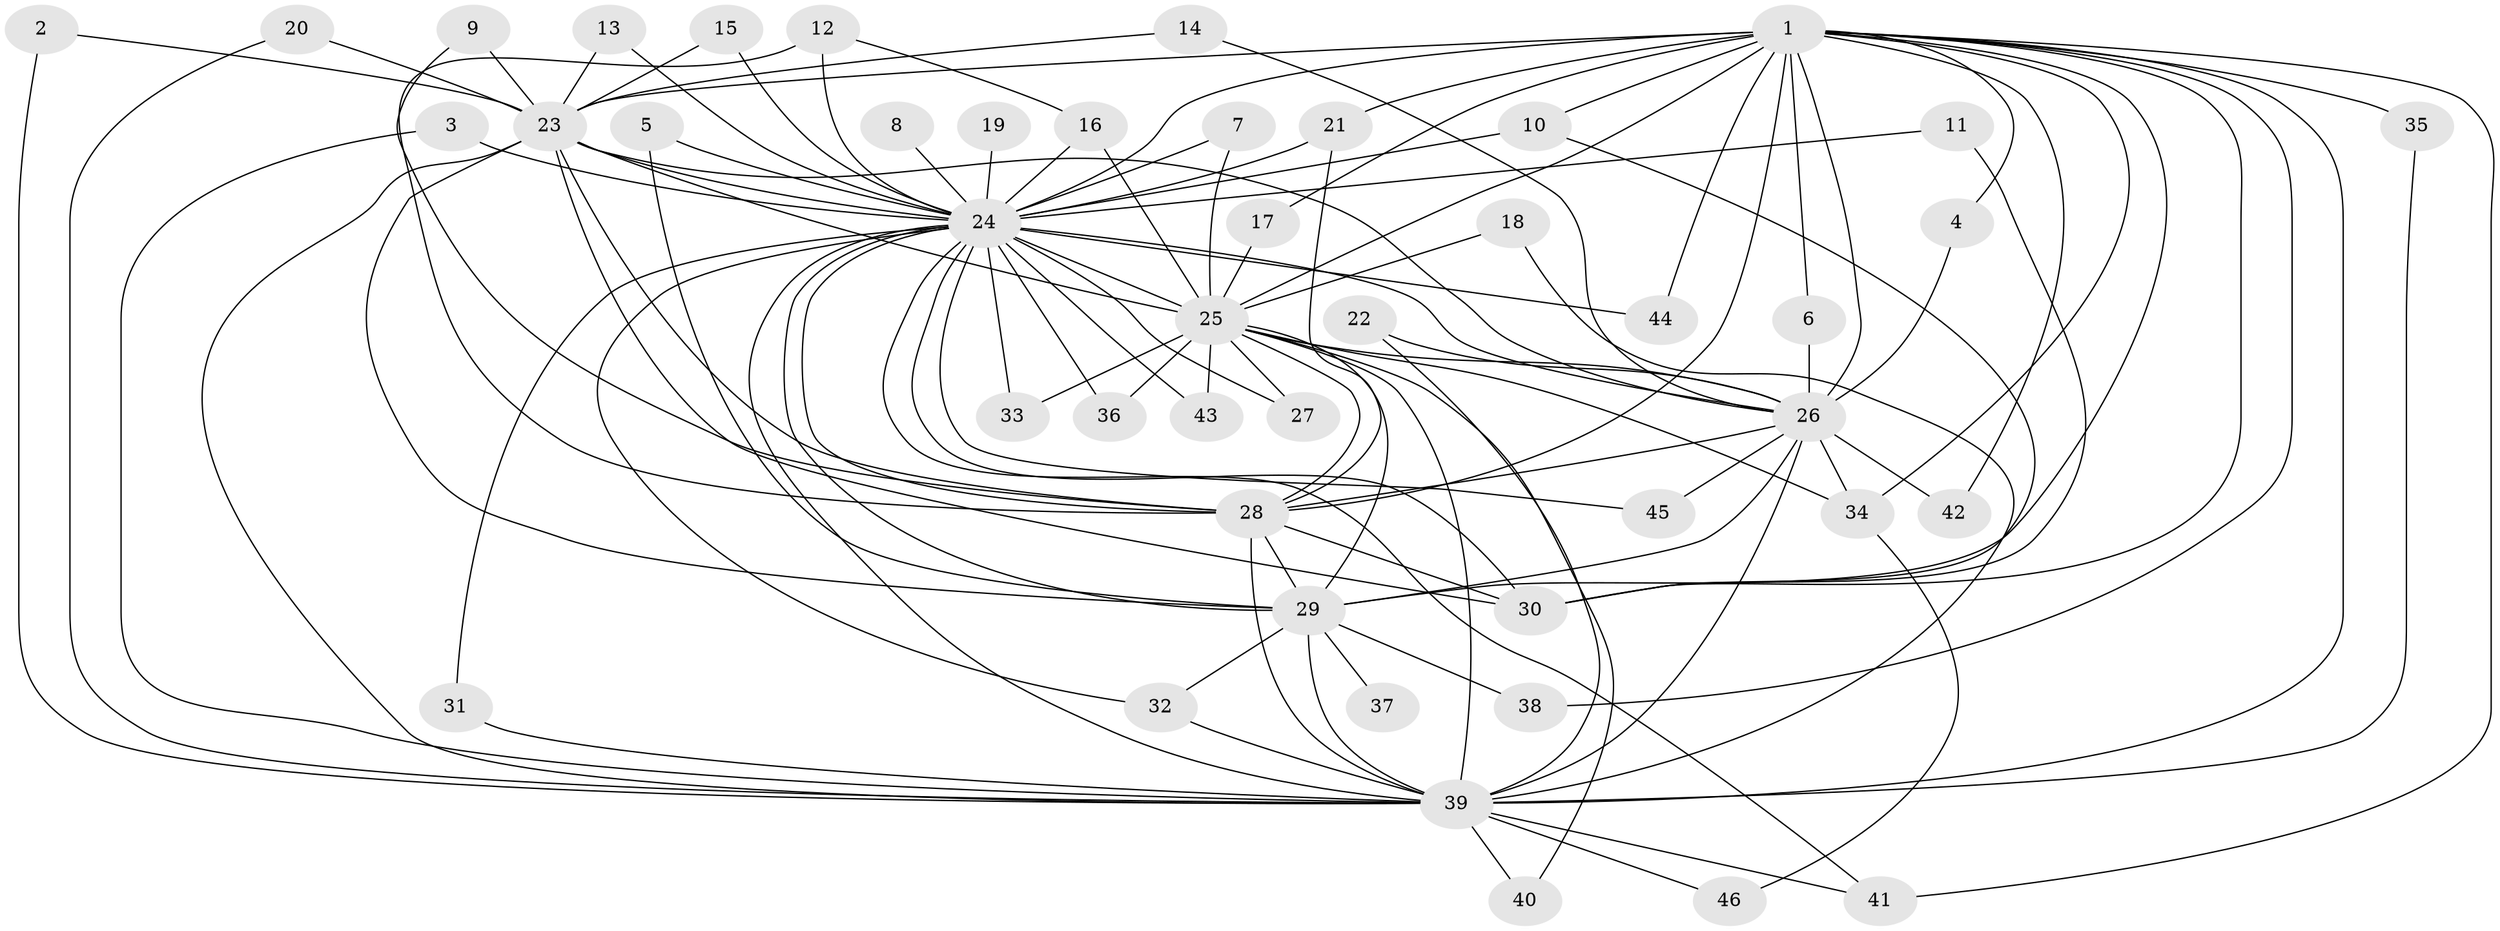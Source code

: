// original degree distribution, {13: 0.011494252873563218, 23: 0.011494252873563218, 20: 0.011494252873563218, 32: 0.011494252873563218, 21: 0.011494252873563218, 15: 0.011494252873563218, 25: 0.011494252873563218, 17: 0.034482758620689655, 3: 0.1839080459770115, 4: 0.08045977011494253, 2: 0.5747126436781609, 6: 0.022988505747126436, 5: 0.022988505747126436}
// Generated by graph-tools (version 1.1) at 2025/25/03/09/25 03:25:51]
// undirected, 46 vertices, 109 edges
graph export_dot {
graph [start="1"]
  node [color=gray90,style=filled];
  1;
  2;
  3;
  4;
  5;
  6;
  7;
  8;
  9;
  10;
  11;
  12;
  13;
  14;
  15;
  16;
  17;
  18;
  19;
  20;
  21;
  22;
  23;
  24;
  25;
  26;
  27;
  28;
  29;
  30;
  31;
  32;
  33;
  34;
  35;
  36;
  37;
  38;
  39;
  40;
  41;
  42;
  43;
  44;
  45;
  46;
  1 -- 4 [weight=1.0];
  1 -- 6 [weight=1.0];
  1 -- 10 [weight=1.0];
  1 -- 17 [weight=1.0];
  1 -- 21 [weight=1.0];
  1 -- 23 [weight=2.0];
  1 -- 24 [weight=5.0];
  1 -- 25 [weight=2.0];
  1 -- 26 [weight=2.0];
  1 -- 28 [weight=2.0];
  1 -- 29 [weight=3.0];
  1 -- 30 [weight=1.0];
  1 -- 34 [weight=1.0];
  1 -- 35 [weight=2.0];
  1 -- 38 [weight=1.0];
  1 -- 39 [weight=3.0];
  1 -- 41 [weight=1.0];
  1 -- 42 [weight=1.0];
  1 -- 44 [weight=3.0];
  2 -- 23 [weight=1.0];
  2 -- 39 [weight=1.0];
  3 -- 24 [weight=1.0];
  3 -- 39 [weight=1.0];
  4 -- 26 [weight=1.0];
  5 -- 24 [weight=1.0];
  5 -- 29 [weight=1.0];
  6 -- 26 [weight=1.0];
  7 -- 24 [weight=1.0];
  7 -- 25 [weight=1.0];
  8 -- 24 [weight=2.0];
  9 -- 23 [weight=1.0];
  9 -- 28 [weight=1.0];
  10 -- 24 [weight=2.0];
  10 -- 30 [weight=1.0];
  11 -- 24 [weight=1.0];
  11 -- 30 [weight=1.0];
  12 -- 16 [weight=1.0];
  12 -- 24 [weight=2.0];
  12 -- 28 [weight=1.0];
  13 -- 23 [weight=1.0];
  13 -- 24 [weight=1.0];
  14 -- 23 [weight=1.0];
  14 -- 26 [weight=1.0];
  15 -- 23 [weight=1.0];
  15 -- 24 [weight=2.0];
  16 -- 24 [weight=1.0];
  16 -- 25 [weight=1.0];
  17 -- 25 [weight=1.0];
  18 -- 25 [weight=1.0];
  18 -- 39 [weight=1.0];
  19 -- 24 [weight=1.0];
  20 -- 23 [weight=1.0];
  20 -- 39 [weight=1.0];
  21 -- 24 [weight=1.0];
  21 -- 28 [weight=1.0];
  22 -- 26 [weight=1.0];
  22 -- 39 [weight=1.0];
  23 -- 24 [weight=2.0];
  23 -- 25 [weight=1.0];
  23 -- 26 [weight=1.0];
  23 -- 28 [weight=2.0];
  23 -- 29 [weight=5.0];
  23 -- 30 [weight=1.0];
  23 -- 39 [weight=1.0];
  24 -- 25 [weight=2.0];
  24 -- 26 [weight=4.0];
  24 -- 27 [weight=1.0];
  24 -- 28 [weight=2.0];
  24 -- 29 [weight=3.0];
  24 -- 30 [weight=1.0];
  24 -- 31 [weight=1.0];
  24 -- 32 [weight=1.0];
  24 -- 33 [weight=1.0];
  24 -- 36 [weight=1.0];
  24 -- 39 [weight=2.0];
  24 -- 41 [weight=1.0];
  24 -- 43 [weight=1.0];
  24 -- 44 [weight=2.0];
  24 -- 45 [weight=1.0];
  25 -- 26 [weight=3.0];
  25 -- 27 [weight=1.0];
  25 -- 28 [weight=1.0];
  25 -- 29 [weight=2.0];
  25 -- 33 [weight=1.0];
  25 -- 34 [weight=1.0];
  25 -- 36 [weight=1.0];
  25 -- 39 [weight=1.0];
  25 -- 40 [weight=1.0];
  25 -- 43 [weight=1.0];
  26 -- 28 [weight=1.0];
  26 -- 29 [weight=2.0];
  26 -- 34 [weight=1.0];
  26 -- 39 [weight=3.0];
  26 -- 42 [weight=1.0];
  26 -- 45 [weight=1.0];
  28 -- 29 [weight=2.0];
  28 -- 30 [weight=1.0];
  28 -- 39 [weight=1.0];
  29 -- 32 [weight=1.0];
  29 -- 37 [weight=2.0];
  29 -- 38 [weight=1.0];
  29 -- 39 [weight=2.0];
  31 -- 39 [weight=2.0];
  32 -- 39 [weight=1.0];
  34 -- 46 [weight=1.0];
  35 -- 39 [weight=1.0];
  39 -- 40 [weight=1.0];
  39 -- 41 [weight=1.0];
  39 -- 46 [weight=1.0];
}

